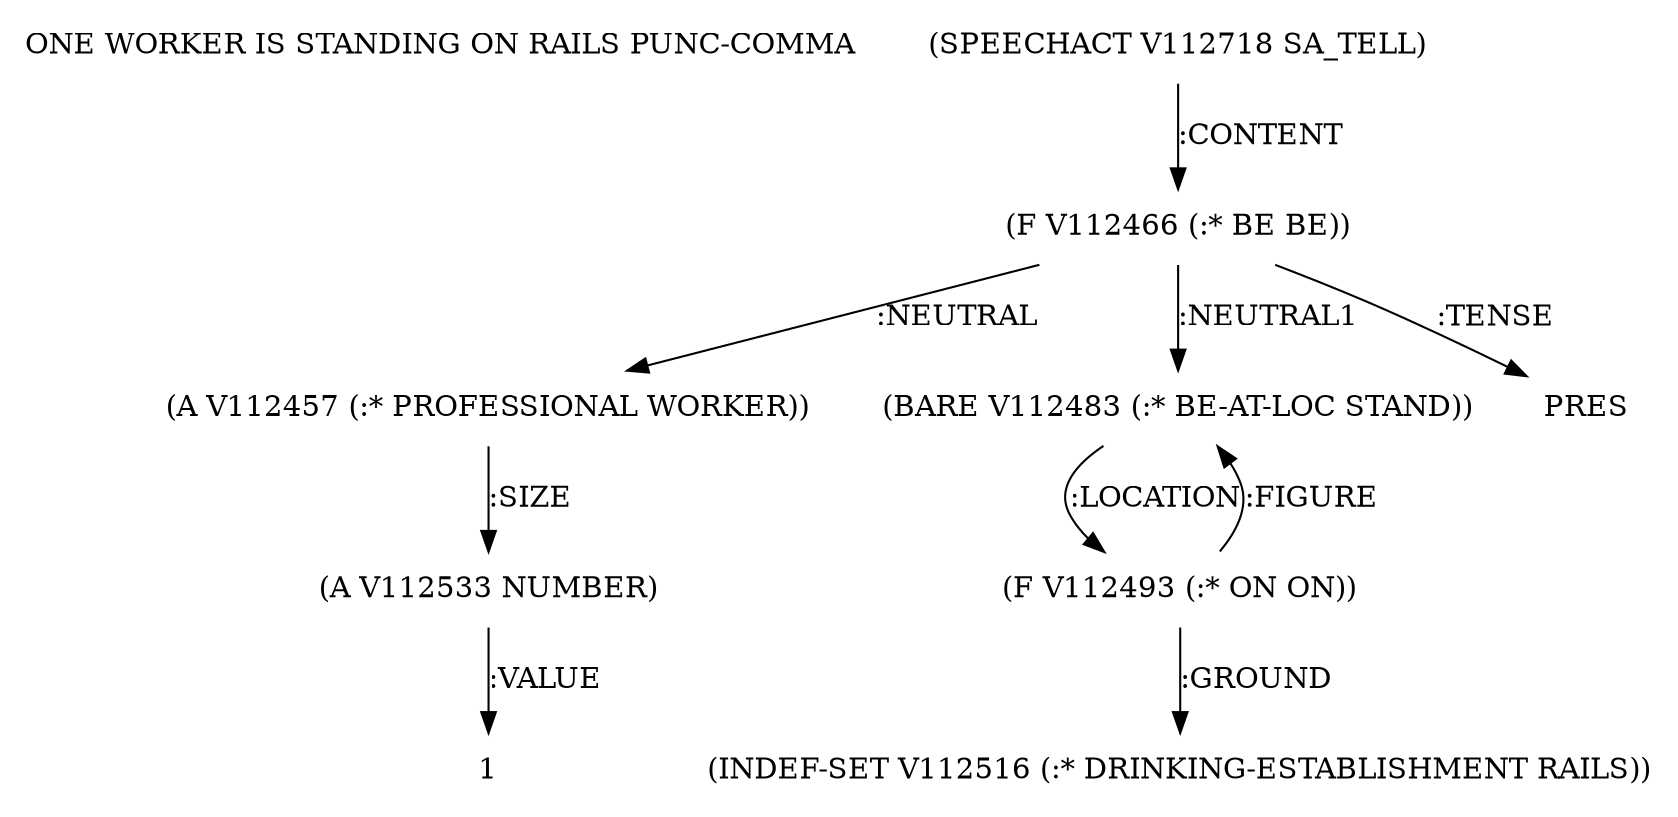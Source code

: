digraph Terms {
  node [shape=none]
  "ONE WORKER IS STANDING ON RAILS PUNC-COMMA"
  "V112718" [label="(SPEECHACT V112718 SA_TELL)"]
  "V112718" -> "V112466" [label=":CONTENT"]
  "V112466" [label="(F V112466 (:* BE BE))"]
  "V112466" -> "V112457" [label=":NEUTRAL"]
  "V112466" -> "V112483" [label=":NEUTRAL1"]
  "V112466" -> "NT113131" [label=":TENSE"]
  "NT113131" [label="PRES"]
  "V112457" [label="(A V112457 (:* PROFESSIONAL WORKER))"]
  "V112457" -> "V112533" [label=":SIZE"]
  "V112533" [label="(A V112533 NUMBER)"]
  "V112533" -> "NT113132" [label=":VALUE"]
  "NT113132" [label="1"]
  "V112483" [label="(BARE V112483 (:* BE-AT-LOC STAND))"]
  "V112483" -> "V112493" [label=":LOCATION"]
  "V112493" [label="(F V112493 (:* ON ON))"]
  "V112493" -> "V112516" [label=":GROUND"]
  "V112493" -> "V112483" [label=":FIGURE"]
  "V112516" [label="(INDEF-SET V112516 (:* DRINKING-ESTABLISHMENT RAILS))"]
}

